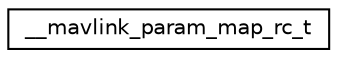 digraph "Graphical Class Hierarchy"
{
 // INTERACTIVE_SVG=YES
  edge [fontname="Helvetica",fontsize="10",labelfontname="Helvetica",labelfontsize="10"];
  node [fontname="Helvetica",fontsize="10",shape=record];
  rankdir="LR";
  Node1 [label="__mavlink_param_map_rc_t",height=0.2,width=0.4,color="black", fillcolor="white", style="filled",URL="$struct____mavlink__param__map__rc__t.html"];
}
